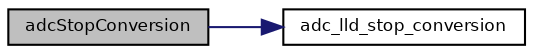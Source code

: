 digraph "adcStopConversion"
{
  bgcolor="transparent";
  edge [fontname="Helvetica",fontsize="8",labelfontname="Helvetica",labelfontsize="8"];
  node [fontname="Helvetica",fontsize="8",shape=record];
  rankdir="LR";
  Node33 [label="adcStopConversion",height=0.2,width=0.4,color="black", fillcolor="grey75", style="filled", fontcolor="black"];
  Node33 -> Node34 [color="midnightblue",fontsize="8",style="solid",fontname="Helvetica"];
  Node34 [label="adc_lld_stop_conversion",height=0.2,width=0.4,color="black",URL="$group___a_d_c.html#ga16ce41e3fdca5b04f046f1e9099f3e92",tooltip="Stops an ongoing conversion. "];
}

